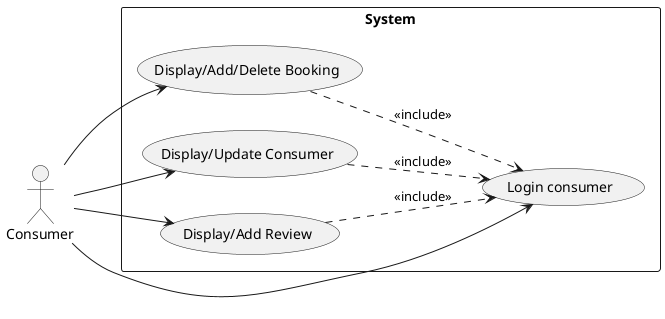 @startuml
left to right direction
actor "Consumer"


rectangle System{
	Consumer -down->  (Login consumer)
	Consumer -down-> (Display/Add/Delete Booking)
	Consumer -down-> (Display/Update Consumer)
	Consumer -down-> (Display/Add Review)


	(Display/Add/Delete Booking) 	..> (Login consumer): <<include>>
	(Display/Update Consumer) 		..> (Login consumer): <<include>>
	(Display/Add Review) 			..> (Login consumer): <<include>>
}
@enduml
